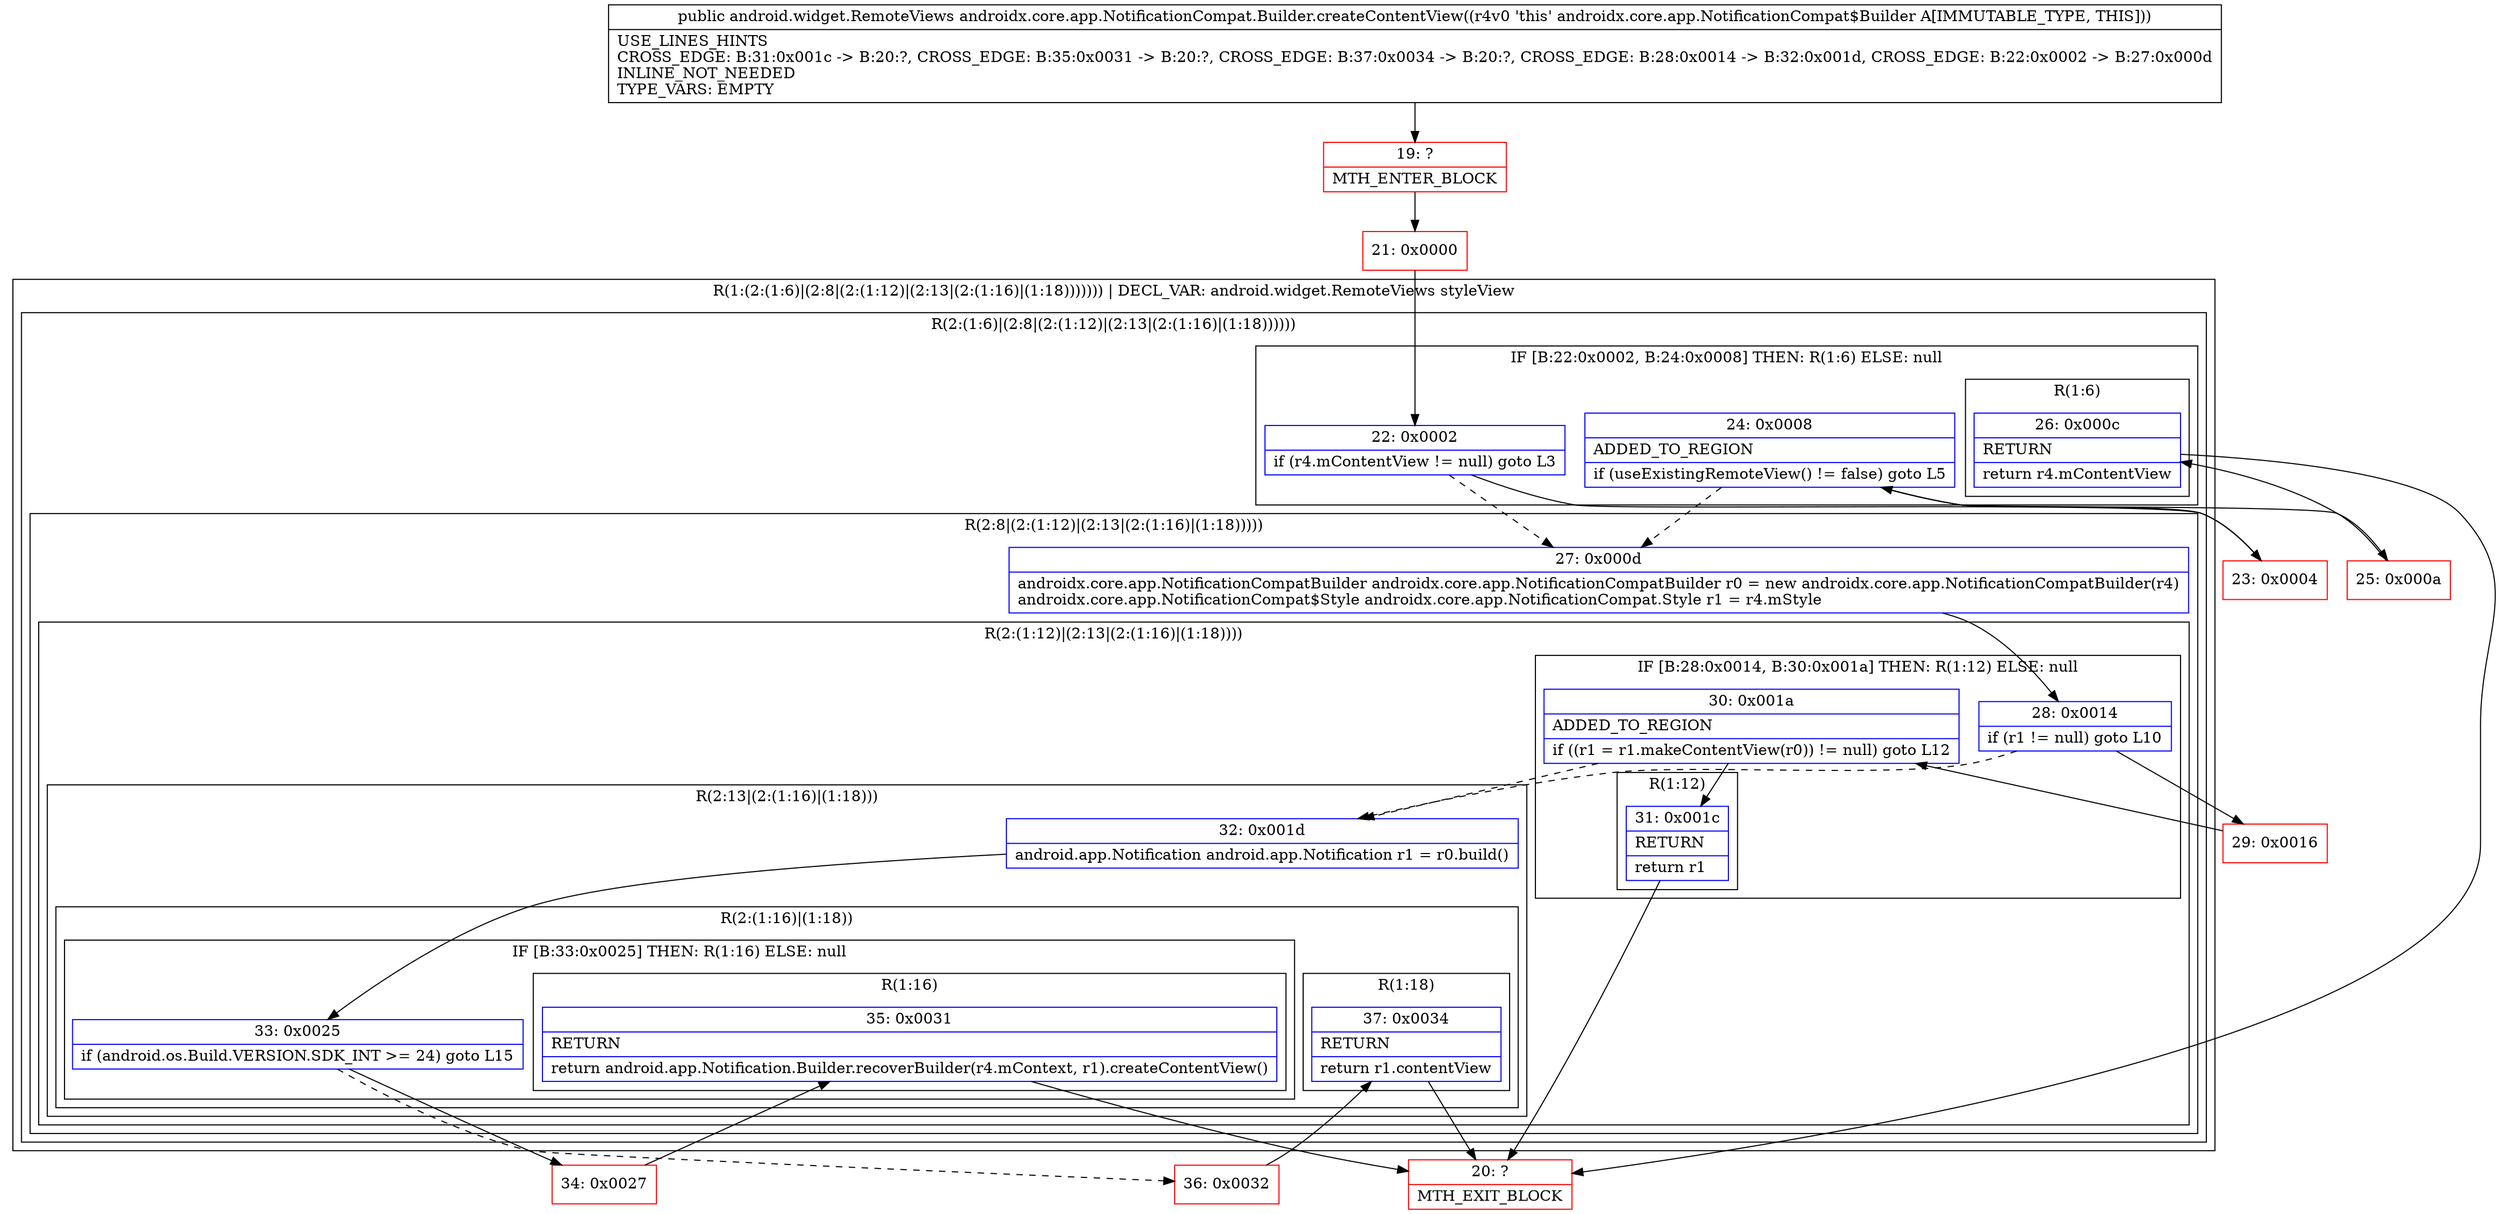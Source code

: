 digraph "CFG forandroidx.core.app.NotificationCompat.Builder.createContentView()Landroid\/widget\/RemoteViews;" {
subgraph cluster_Region_370937229 {
label = "R(1:(2:(1:6)|(2:8|(2:(1:12)|(2:13|(2:(1:16)|(1:18))))))) | DECL_VAR: android.widget.RemoteViews styleView\l";
node [shape=record,color=blue];
subgraph cluster_Region_6500366 {
label = "R(2:(1:6)|(2:8|(2:(1:12)|(2:13|(2:(1:16)|(1:18))))))";
node [shape=record,color=blue];
subgraph cluster_IfRegion_1715207767 {
label = "IF [B:22:0x0002, B:24:0x0008] THEN: R(1:6) ELSE: null";
node [shape=record,color=blue];
Node_22 [shape=record,label="{22\:\ 0x0002|if (r4.mContentView != null) goto L3\l}"];
Node_24 [shape=record,label="{24\:\ 0x0008|ADDED_TO_REGION\l|if (useExistingRemoteView() != false) goto L5\l}"];
subgraph cluster_Region_233264821 {
label = "R(1:6)";
node [shape=record,color=blue];
Node_26 [shape=record,label="{26\:\ 0x000c|RETURN\l|return r4.mContentView\l}"];
}
}
subgraph cluster_Region_1089469291 {
label = "R(2:8|(2:(1:12)|(2:13|(2:(1:16)|(1:18)))))";
node [shape=record,color=blue];
Node_27 [shape=record,label="{27\:\ 0x000d|androidx.core.app.NotificationCompatBuilder androidx.core.app.NotificationCompatBuilder r0 = new androidx.core.app.NotificationCompatBuilder(r4)\landroidx.core.app.NotificationCompat$Style androidx.core.app.NotificationCompat.Style r1 = r4.mStyle\l}"];
subgraph cluster_Region_2078360289 {
label = "R(2:(1:12)|(2:13|(2:(1:16)|(1:18))))";
node [shape=record,color=blue];
subgraph cluster_IfRegion_959539784 {
label = "IF [B:28:0x0014, B:30:0x001a] THEN: R(1:12) ELSE: null";
node [shape=record,color=blue];
Node_28 [shape=record,label="{28\:\ 0x0014|if (r1 != null) goto L10\l}"];
Node_30 [shape=record,label="{30\:\ 0x001a|ADDED_TO_REGION\l|if ((r1 = r1.makeContentView(r0)) != null) goto L12\l}"];
subgraph cluster_Region_1654386387 {
label = "R(1:12)";
node [shape=record,color=blue];
Node_31 [shape=record,label="{31\:\ 0x001c|RETURN\l|return r1\l}"];
}
}
subgraph cluster_Region_1679384923 {
label = "R(2:13|(2:(1:16)|(1:18)))";
node [shape=record,color=blue];
Node_32 [shape=record,label="{32\:\ 0x001d|android.app.Notification android.app.Notification r1 = r0.build()\l}"];
subgraph cluster_Region_1542159761 {
label = "R(2:(1:16)|(1:18))";
node [shape=record,color=blue];
subgraph cluster_IfRegion_1821301415 {
label = "IF [B:33:0x0025] THEN: R(1:16) ELSE: null";
node [shape=record,color=blue];
Node_33 [shape=record,label="{33\:\ 0x0025|if (android.os.Build.VERSION.SDK_INT \>= 24) goto L15\l}"];
subgraph cluster_Region_1600333176 {
label = "R(1:16)";
node [shape=record,color=blue];
Node_35 [shape=record,label="{35\:\ 0x0031|RETURN\l|return android.app.Notification.Builder.recoverBuilder(r4.mContext, r1).createContentView()\l}"];
}
}
subgraph cluster_Region_1625860444 {
label = "R(1:18)";
node [shape=record,color=blue];
Node_37 [shape=record,label="{37\:\ 0x0034|RETURN\l|return r1.contentView\l}"];
}
}
}
}
}
}
}
Node_19 [shape=record,color=red,label="{19\:\ ?|MTH_ENTER_BLOCK\l}"];
Node_21 [shape=record,color=red,label="{21\:\ 0x0000}"];
Node_23 [shape=record,color=red,label="{23\:\ 0x0004}"];
Node_25 [shape=record,color=red,label="{25\:\ 0x000a}"];
Node_20 [shape=record,color=red,label="{20\:\ ?|MTH_EXIT_BLOCK\l}"];
Node_29 [shape=record,color=red,label="{29\:\ 0x0016}"];
Node_34 [shape=record,color=red,label="{34\:\ 0x0027}"];
Node_36 [shape=record,color=red,label="{36\:\ 0x0032}"];
MethodNode[shape=record,label="{public android.widget.RemoteViews androidx.core.app.NotificationCompat.Builder.createContentView((r4v0 'this' androidx.core.app.NotificationCompat$Builder A[IMMUTABLE_TYPE, THIS]))  | USE_LINES_HINTS\lCROSS_EDGE: B:31:0x001c \-\> B:20:?, CROSS_EDGE: B:35:0x0031 \-\> B:20:?, CROSS_EDGE: B:37:0x0034 \-\> B:20:?, CROSS_EDGE: B:28:0x0014 \-\> B:32:0x001d, CROSS_EDGE: B:22:0x0002 \-\> B:27:0x000d\lINLINE_NOT_NEEDED\lTYPE_VARS: EMPTY\l}"];
MethodNode -> Node_19;Node_22 -> Node_23;
Node_22 -> Node_27[style=dashed];
Node_24 -> Node_25;
Node_24 -> Node_27[style=dashed];
Node_26 -> Node_20;
Node_27 -> Node_28;
Node_28 -> Node_29;
Node_28 -> Node_32[style=dashed];
Node_30 -> Node_31;
Node_30 -> Node_32[style=dashed];
Node_31 -> Node_20;
Node_32 -> Node_33;
Node_33 -> Node_34;
Node_33 -> Node_36[style=dashed];
Node_35 -> Node_20;
Node_37 -> Node_20;
Node_19 -> Node_21;
Node_21 -> Node_22;
Node_23 -> Node_24;
Node_25 -> Node_26;
Node_29 -> Node_30;
Node_34 -> Node_35;
Node_36 -> Node_37;
}

